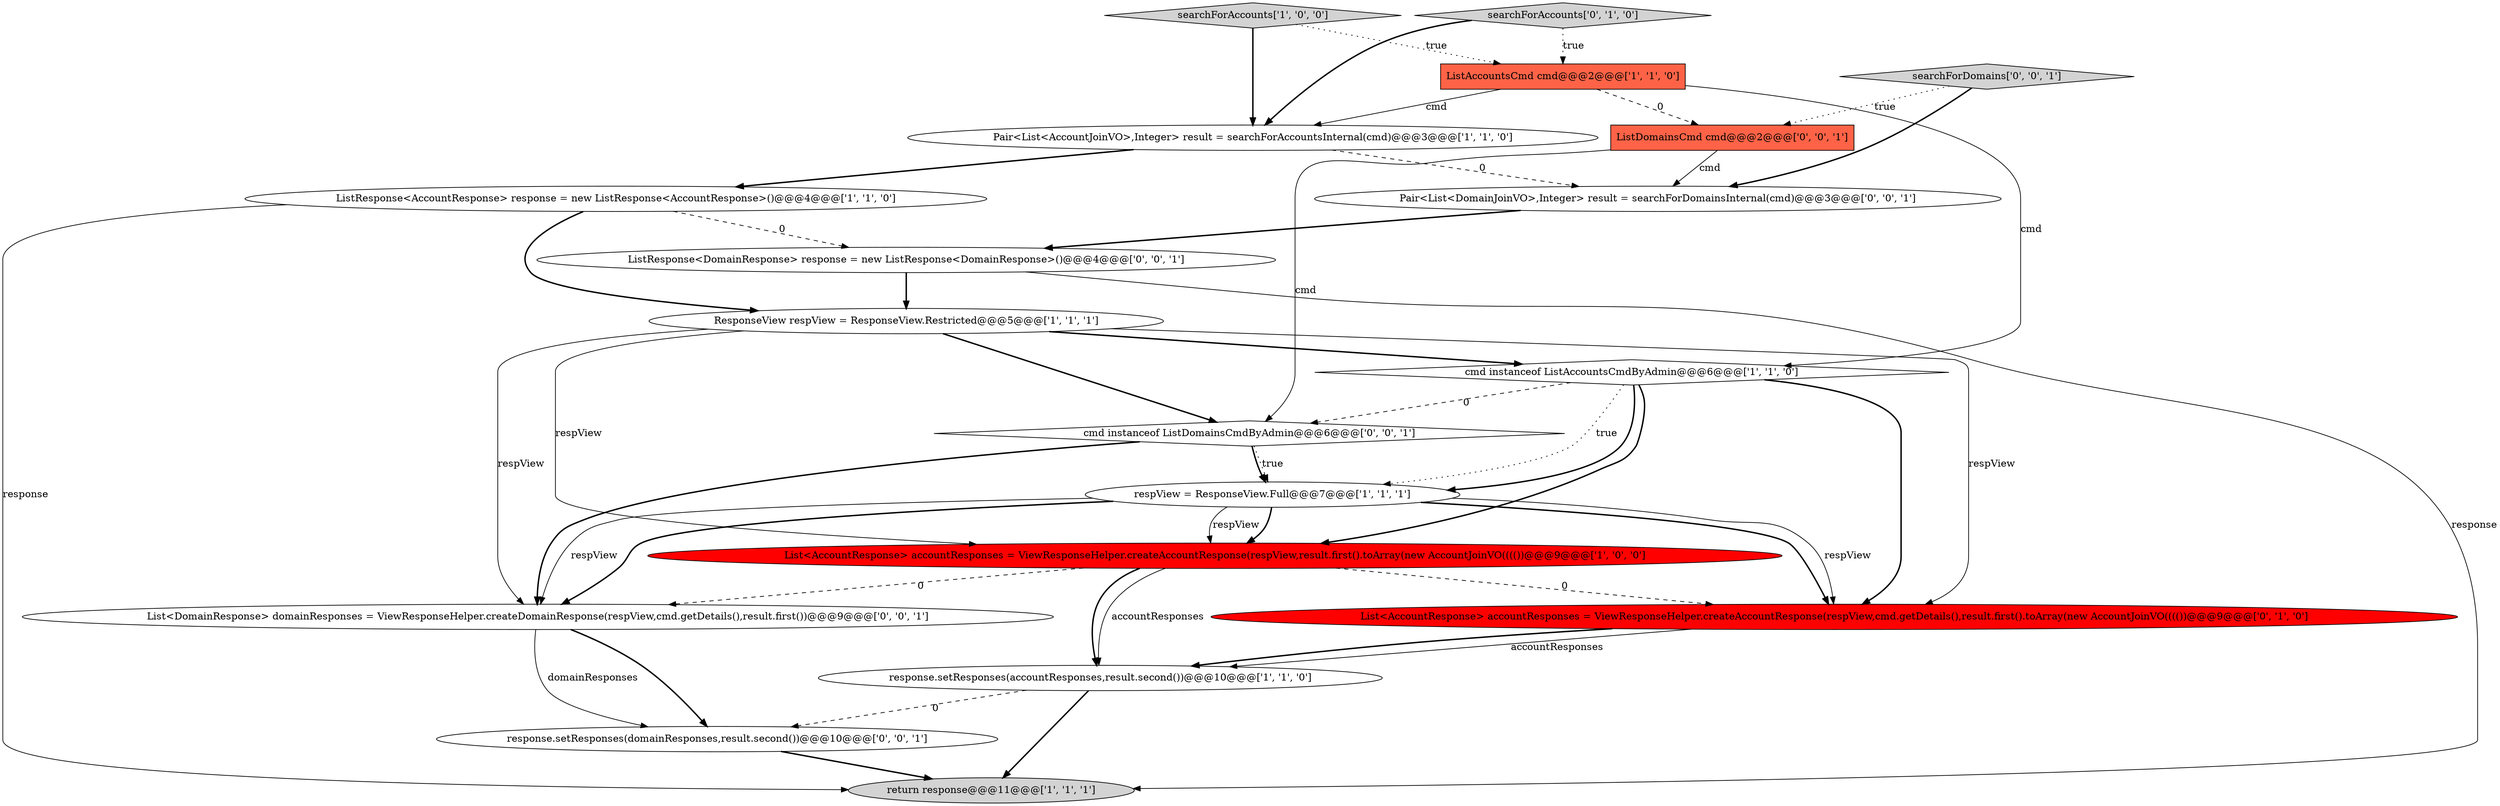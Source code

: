 digraph {
10 [style = filled, label = "List<AccountResponse> accountResponses = ViewResponseHelper.createAccountResponse(respView,cmd.getDetails(),result.first().toArray(new AccountJoinVO(((())@@@9@@@['0', '1', '0']", fillcolor = red, shape = ellipse image = "AAA1AAABBB2BBB"];
3 [style = filled, label = "ListAccountsCmd cmd@@@2@@@['1', '1', '0']", fillcolor = tomato, shape = box image = "AAA0AAABBB1BBB"];
18 [style = filled, label = "response.setResponses(domainResponses,result.second())@@@10@@@['0', '0', '1']", fillcolor = white, shape = ellipse image = "AAA0AAABBB3BBB"];
8 [style = filled, label = "return response@@@11@@@['1', '1', '1']", fillcolor = lightgray, shape = ellipse image = "AAA0AAABBB1BBB"];
4 [style = filled, label = "Pair<List<AccountJoinVO>,Integer> result = searchForAccountsInternal(cmd)@@@3@@@['1', '1', '0']", fillcolor = white, shape = ellipse image = "AAA0AAABBB1BBB"];
17 [style = filled, label = "List<DomainResponse> domainResponses = ViewResponseHelper.createDomainResponse(respView,cmd.getDetails(),result.first())@@@9@@@['0', '0', '1']", fillcolor = white, shape = ellipse image = "AAA0AAABBB3BBB"];
9 [style = filled, label = "ResponseView respView = ResponseView.Restricted@@@5@@@['1', '1', '1']", fillcolor = white, shape = ellipse image = "AAA0AAABBB1BBB"];
12 [style = filled, label = "ListDomainsCmd cmd@@@2@@@['0', '0', '1']", fillcolor = tomato, shape = box image = "AAA0AAABBB3BBB"];
7 [style = filled, label = "searchForAccounts['1', '0', '0']", fillcolor = lightgray, shape = diamond image = "AAA0AAABBB1BBB"];
16 [style = filled, label = "Pair<List<DomainJoinVO>,Integer> result = searchForDomainsInternal(cmd)@@@3@@@['0', '0', '1']", fillcolor = white, shape = ellipse image = "AAA0AAABBB3BBB"];
1 [style = filled, label = "response.setResponses(accountResponses,result.second())@@@10@@@['1', '1', '0']", fillcolor = white, shape = ellipse image = "AAA0AAABBB1BBB"];
6 [style = filled, label = "respView = ResponseView.Full@@@7@@@['1', '1', '1']", fillcolor = white, shape = ellipse image = "AAA0AAABBB1BBB"];
2 [style = filled, label = "ListResponse<AccountResponse> response = new ListResponse<AccountResponse>()@@@4@@@['1', '1', '0']", fillcolor = white, shape = ellipse image = "AAA0AAABBB1BBB"];
13 [style = filled, label = "ListResponse<DomainResponse> response = new ListResponse<DomainResponse>()@@@4@@@['0', '0', '1']", fillcolor = white, shape = ellipse image = "AAA0AAABBB3BBB"];
11 [style = filled, label = "searchForAccounts['0', '1', '0']", fillcolor = lightgray, shape = diamond image = "AAA0AAABBB2BBB"];
0 [style = filled, label = "List<AccountResponse> accountResponses = ViewResponseHelper.createAccountResponse(respView,result.first().toArray(new AccountJoinVO(((())@@@9@@@['1', '0', '0']", fillcolor = red, shape = ellipse image = "AAA1AAABBB1BBB"];
5 [style = filled, label = "cmd instanceof ListAccountsCmdByAdmin@@@6@@@['1', '1', '0']", fillcolor = white, shape = diamond image = "AAA0AAABBB1BBB"];
15 [style = filled, label = "cmd instanceof ListDomainsCmdByAdmin@@@6@@@['0', '0', '1']", fillcolor = white, shape = diamond image = "AAA0AAABBB3BBB"];
14 [style = filled, label = "searchForDomains['0', '0', '1']", fillcolor = lightgray, shape = diamond image = "AAA0AAABBB3BBB"];
6->17 [style = solid, label="respView"];
6->17 [style = bold, label=""];
5->10 [style = bold, label=""];
14->16 [style = bold, label=""];
16->13 [style = bold, label=""];
1->8 [style = bold, label=""];
4->16 [style = dashed, label="0"];
14->12 [style = dotted, label="true"];
13->8 [style = solid, label="response"];
10->1 [style = solid, label="accountResponses"];
0->1 [style = solid, label="accountResponses"];
11->4 [style = bold, label=""];
12->16 [style = solid, label="cmd"];
5->6 [style = dotted, label="true"];
9->10 [style = solid, label="respView"];
2->8 [style = solid, label="response"];
15->6 [style = bold, label=""];
6->0 [style = bold, label=""];
3->5 [style = solid, label="cmd"];
4->2 [style = bold, label=""];
2->9 [style = bold, label=""];
7->4 [style = bold, label=""];
1->18 [style = dashed, label="0"];
12->15 [style = solid, label="cmd"];
0->17 [style = dashed, label="0"];
6->0 [style = solid, label="respView"];
0->10 [style = dashed, label="0"];
15->17 [style = bold, label=""];
3->12 [style = dashed, label="0"];
5->6 [style = bold, label=""];
5->0 [style = bold, label=""];
7->3 [style = dotted, label="true"];
9->17 [style = solid, label="respView"];
9->15 [style = bold, label=""];
0->1 [style = bold, label=""];
15->6 [style = dotted, label="true"];
9->0 [style = solid, label="respView"];
6->10 [style = bold, label=""];
2->13 [style = dashed, label="0"];
9->5 [style = bold, label=""];
6->10 [style = solid, label="respView"];
18->8 [style = bold, label=""];
13->9 [style = bold, label=""];
3->4 [style = solid, label="cmd"];
10->1 [style = bold, label=""];
11->3 [style = dotted, label="true"];
5->15 [style = dashed, label="0"];
17->18 [style = bold, label=""];
17->18 [style = solid, label="domainResponses"];
}
